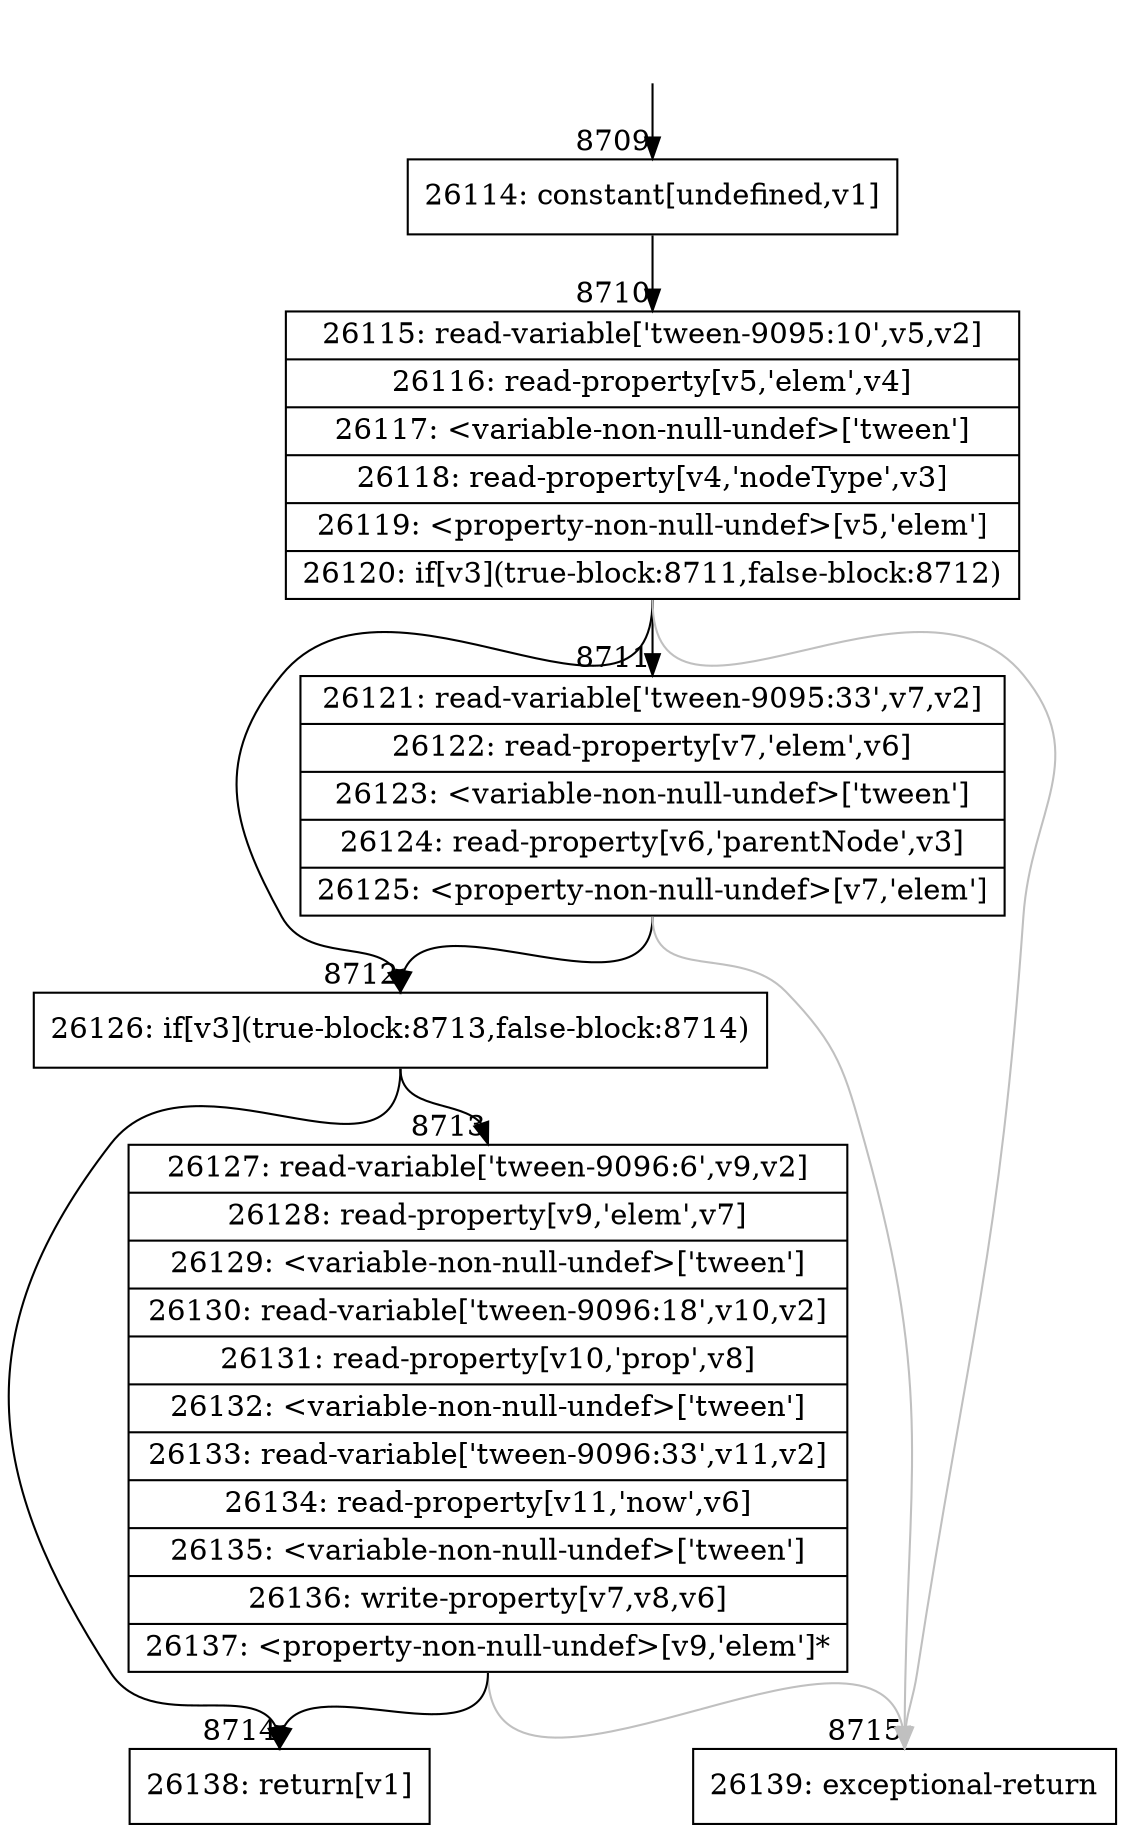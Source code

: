 digraph {
rankdir="TD"
BB_entry539[shape=none,label=""];
BB_entry539 -> BB8709 [tailport=s, headport=n, headlabel="    8709"]
BB8709 [shape=record label="{26114: constant[undefined,v1]}" ] 
BB8709 -> BB8710 [tailport=s, headport=n, headlabel="      8710"]
BB8710 [shape=record label="{26115: read-variable['tween-9095:10',v5,v2]|26116: read-property[v5,'elem',v4]|26117: \<variable-non-null-undef\>['tween']|26118: read-property[v4,'nodeType',v3]|26119: \<property-non-null-undef\>[v5,'elem']|26120: if[v3](true-block:8711,false-block:8712)}" ] 
BB8710 -> BB8712 [tailport=s, headport=n, headlabel="      8712"]
BB8710 -> BB8711 [tailport=s, headport=n, headlabel="      8711"]
BB8710 -> BB8715 [tailport=s, headport=n, color=gray, headlabel="      8715"]
BB8711 [shape=record label="{26121: read-variable['tween-9095:33',v7,v2]|26122: read-property[v7,'elem',v6]|26123: \<variable-non-null-undef\>['tween']|26124: read-property[v6,'parentNode',v3]|26125: \<property-non-null-undef\>[v7,'elem']}" ] 
BB8711 -> BB8712 [tailport=s, headport=n]
BB8711 -> BB8715 [tailport=s, headport=n, color=gray]
BB8712 [shape=record label="{26126: if[v3](true-block:8713,false-block:8714)}" ] 
BB8712 -> BB8713 [tailport=s, headport=n, headlabel="      8713"]
BB8712 -> BB8714 [tailport=s, headport=n, headlabel="      8714"]
BB8713 [shape=record label="{26127: read-variable['tween-9096:6',v9,v2]|26128: read-property[v9,'elem',v7]|26129: \<variable-non-null-undef\>['tween']|26130: read-variable['tween-9096:18',v10,v2]|26131: read-property[v10,'prop',v8]|26132: \<variable-non-null-undef\>['tween']|26133: read-variable['tween-9096:33',v11,v2]|26134: read-property[v11,'now',v6]|26135: \<variable-non-null-undef\>['tween']|26136: write-property[v7,v8,v6]|26137: \<property-non-null-undef\>[v9,'elem']*}" ] 
BB8713 -> BB8714 [tailport=s, headport=n]
BB8713 -> BB8715 [tailport=s, headport=n, color=gray]
BB8714 [shape=record label="{26138: return[v1]}" ] 
BB8715 [shape=record label="{26139: exceptional-return}" ] 
}
